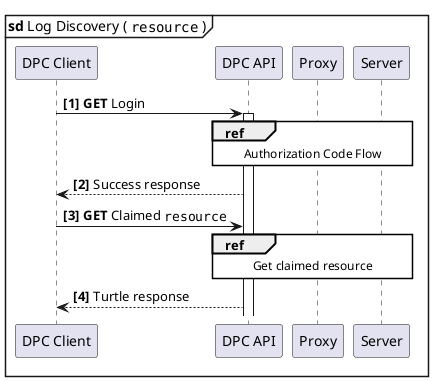@startuml
'https://plantuml.com/sequence-diagram

skinparam sequenceReferenceBackgroundColor white

mainframe **sd** Log Discovery ( ""resource"" )
autonumber 1 1 "<b>[0]"

participant "DPC Client" as DPC_Client
participant "DPC API" as DPC_API
participant "Proxy" as Proxy
participant "Server" as Server

DPC_Client  ->  DPC_API             ++  : **GET** Login
ref over DPC_API,Proxy,Server           : Authorization Code Flow
DPC_Client  <-- DPC_API                 : Success response
DPC_Client  ->  DPC_API                 : **GET** Claimed ""resource""
ref over DPC_API,Proxy,Server           : Get claimed resource
DPC_Client  <-- DPC_API                 : Turtle response
@enduml